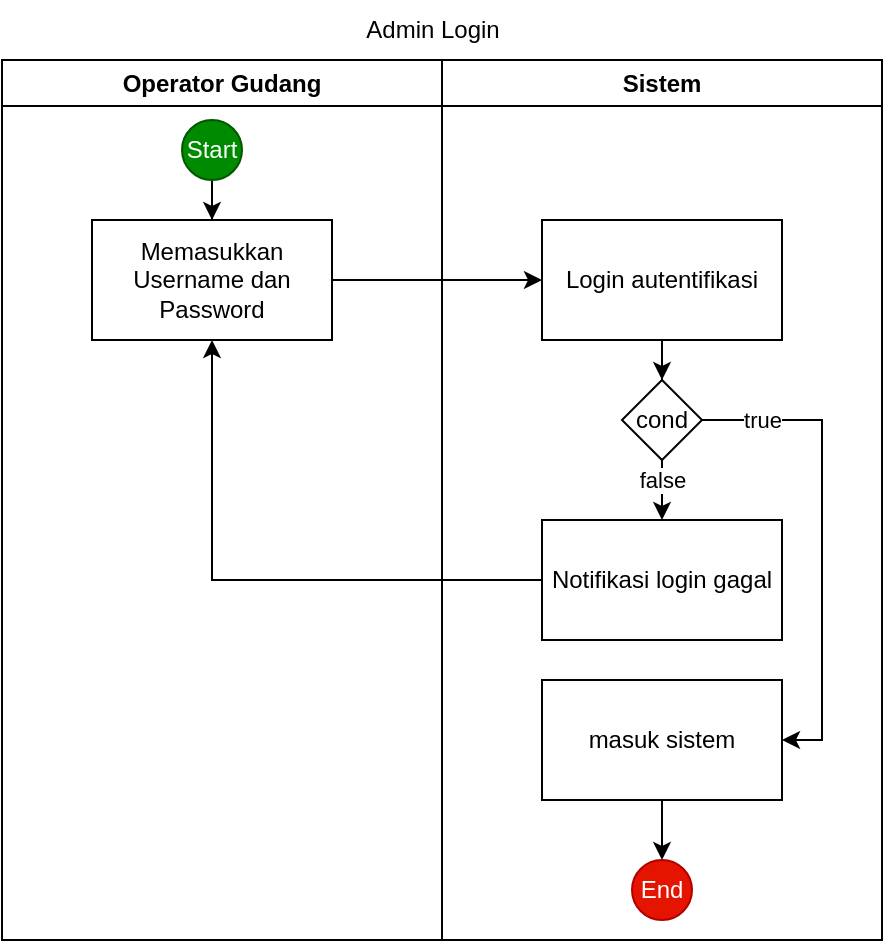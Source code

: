 <mxfile version="25.0.1">
  <diagram name="Halaman-1" id="YU-vnU7lbSlxgrM41lAV">
    <mxGraphModel dx="880" dy="527" grid="1" gridSize="10" guides="1" tooltips="1" connect="1" arrows="1" fold="1" page="1" pageScale="1" pageWidth="827" pageHeight="1169" math="0" shadow="0">
      <root>
        <mxCell id="0" />
        <mxCell id="1" parent="0" />
        <mxCell id="WPaRE0VmJOY2hlFo49CF-1" value="Operator Gudang" style="swimlane;whiteSpace=wrap;html=1;startSize=23;" vertex="1" parent="1">
          <mxGeometry x="40" y="40" width="220" height="440" as="geometry" />
        </mxCell>
        <mxCell id="WPaRE0VmJOY2hlFo49CF-11" style="edgeStyle=orthogonalEdgeStyle;rounded=0;orthogonalLoop=1;jettySize=auto;html=1;exitX=0.5;exitY=1;exitDx=0;exitDy=0;" edge="1" parent="WPaRE0VmJOY2hlFo49CF-1" source="WPaRE0VmJOY2hlFo49CF-3" target="WPaRE0VmJOY2hlFo49CF-4">
          <mxGeometry relative="1" as="geometry" />
        </mxCell>
        <mxCell id="WPaRE0VmJOY2hlFo49CF-3" value="Start" style="ellipse;whiteSpace=wrap;html=1;aspect=fixed;fillColor=#008a00;fontColor=#ffffff;strokeColor=#005700;" vertex="1" parent="WPaRE0VmJOY2hlFo49CF-1">
          <mxGeometry x="90" y="30" width="30" height="30" as="geometry" />
        </mxCell>
        <mxCell id="WPaRE0VmJOY2hlFo49CF-4" value="Memasukkan Username dan Password" style="rounded=0;whiteSpace=wrap;html=1;" vertex="1" parent="WPaRE0VmJOY2hlFo49CF-1">
          <mxGeometry x="45" y="80" width="120" height="60" as="geometry" />
        </mxCell>
        <mxCell id="WPaRE0VmJOY2hlFo49CF-2" value="Sistem" style="swimlane;whiteSpace=wrap;html=1;" vertex="1" parent="1">
          <mxGeometry x="260" y="40" width="220" height="440" as="geometry" />
        </mxCell>
        <mxCell id="WPaRE0VmJOY2hlFo49CF-16" style="edgeStyle=orthogonalEdgeStyle;rounded=0;orthogonalLoop=1;jettySize=auto;html=1;exitX=0.5;exitY=1;exitDx=0;exitDy=0;" edge="1" parent="WPaRE0VmJOY2hlFo49CF-2" source="WPaRE0VmJOY2hlFo49CF-5" target="WPaRE0VmJOY2hlFo49CF-6">
          <mxGeometry relative="1" as="geometry" />
        </mxCell>
        <mxCell id="WPaRE0VmJOY2hlFo49CF-5" value="Login autentifikasi" style="rounded=0;whiteSpace=wrap;html=1;" vertex="1" parent="WPaRE0VmJOY2hlFo49CF-2">
          <mxGeometry x="50" y="80" width="120" height="60" as="geometry" />
        </mxCell>
        <mxCell id="WPaRE0VmJOY2hlFo49CF-8" value="" style="edgeStyle=orthogonalEdgeStyle;rounded=0;orthogonalLoop=1;jettySize=auto;html=1;" edge="1" parent="WPaRE0VmJOY2hlFo49CF-2" source="WPaRE0VmJOY2hlFo49CF-6" target="WPaRE0VmJOY2hlFo49CF-7">
          <mxGeometry relative="1" as="geometry" />
        </mxCell>
        <mxCell id="WPaRE0VmJOY2hlFo49CF-20" value="false" style="edgeLabel;html=1;align=center;verticalAlign=middle;resizable=0;points=[];" vertex="1" connectable="0" parent="WPaRE0VmJOY2hlFo49CF-8">
          <mxGeometry x="0.5" y="-1" relative="1" as="geometry">
            <mxPoint x="1" y="-8" as="offset" />
          </mxGeometry>
        </mxCell>
        <mxCell id="WPaRE0VmJOY2hlFo49CF-14" style="edgeStyle=orthogonalEdgeStyle;rounded=0;orthogonalLoop=1;jettySize=auto;html=1;exitX=1;exitY=0.5;exitDx=0;exitDy=0;entryX=1;entryY=0.5;entryDx=0;entryDy=0;" edge="1" parent="WPaRE0VmJOY2hlFo49CF-2" source="WPaRE0VmJOY2hlFo49CF-6" target="WPaRE0VmJOY2hlFo49CF-9">
          <mxGeometry relative="1" as="geometry" />
        </mxCell>
        <mxCell id="WPaRE0VmJOY2hlFo49CF-19" value="true" style="edgeLabel;html=1;align=center;verticalAlign=middle;resizable=0;points=[];" vertex="1" connectable="0" parent="WPaRE0VmJOY2hlFo49CF-14">
          <mxGeometry x="-0.756" relative="1" as="geometry">
            <mxPoint as="offset" />
          </mxGeometry>
        </mxCell>
        <mxCell id="WPaRE0VmJOY2hlFo49CF-6" value="c&lt;span style=&quot;background-color: initial;&quot;&gt;ond&lt;/span&gt;" style="rhombus;whiteSpace=wrap;html=1;" vertex="1" parent="WPaRE0VmJOY2hlFo49CF-2">
          <mxGeometry x="90" y="160" width="40" height="40" as="geometry" />
        </mxCell>
        <mxCell id="WPaRE0VmJOY2hlFo49CF-7" value="Notifikasi login gagal" style="rounded=0;whiteSpace=wrap;html=1;" vertex="1" parent="WPaRE0VmJOY2hlFo49CF-2">
          <mxGeometry x="50" y="230" width="120" height="60" as="geometry" />
        </mxCell>
        <mxCell id="WPaRE0VmJOY2hlFo49CF-15" style="edgeStyle=orthogonalEdgeStyle;rounded=0;orthogonalLoop=1;jettySize=auto;html=1;exitX=0.5;exitY=1;exitDx=0;exitDy=0;" edge="1" parent="WPaRE0VmJOY2hlFo49CF-2" source="WPaRE0VmJOY2hlFo49CF-9" target="WPaRE0VmJOY2hlFo49CF-10">
          <mxGeometry relative="1" as="geometry" />
        </mxCell>
        <mxCell id="WPaRE0VmJOY2hlFo49CF-9" value="masuk sistem" style="rounded=0;whiteSpace=wrap;html=1;" vertex="1" parent="WPaRE0VmJOY2hlFo49CF-2">
          <mxGeometry x="50" y="310" width="120" height="60" as="geometry" />
        </mxCell>
        <mxCell id="WPaRE0VmJOY2hlFo49CF-10" value="End" style="ellipse;whiteSpace=wrap;html=1;aspect=fixed;fillColor=#e51400;fontColor=#ffffff;strokeColor=#B20000;" vertex="1" parent="WPaRE0VmJOY2hlFo49CF-2">
          <mxGeometry x="95" y="400" width="30" height="30" as="geometry" />
        </mxCell>
        <mxCell id="WPaRE0VmJOY2hlFo49CF-12" style="edgeStyle=orthogonalEdgeStyle;rounded=0;orthogonalLoop=1;jettySize=auto;html=1;entryX=0;entryY=0.5;entryDx=0;entryDy=0;" edge="1" parent="1" source="WPaRE0VmJOY2hlFo49CF-4" target="WPaRE0VmJOY2hlFo49CF-5">
          <mxGeometry relative="1" as="geometry" />
        </mxCell>
        <mxCell id="WPaRE0VmJOY2hlFo49CF-13" style="edgeStyle=orthogonalEdgeStyle;rounded=0;orthogonalLoop=1;jettySize=auto;html=1;" edge="1" parent="1" source="WPaRE0VmJOY2hlFo49CF-7" target="WPaRE0VmJOY2hlFo49CF-4">
          <mxGeometry relative="1" as="geometry" />
        </mxCell>
        <mxCell id="WPaRE0VmJOY2hlFo49CF-18" value="Admin Login" style="text;html=1;align=center;verticalAlign=middle;resizable=0;points=[];autosize=1;strokeColor=none;fillColor=none;" vertex="1" parent="1">
          <mxGeometry x="210" y="10" width="90" height="30" as="geometry" />
        </mxCell>
      </root>
    </mxGraphModel>
  </diagram>
</mxfile>
